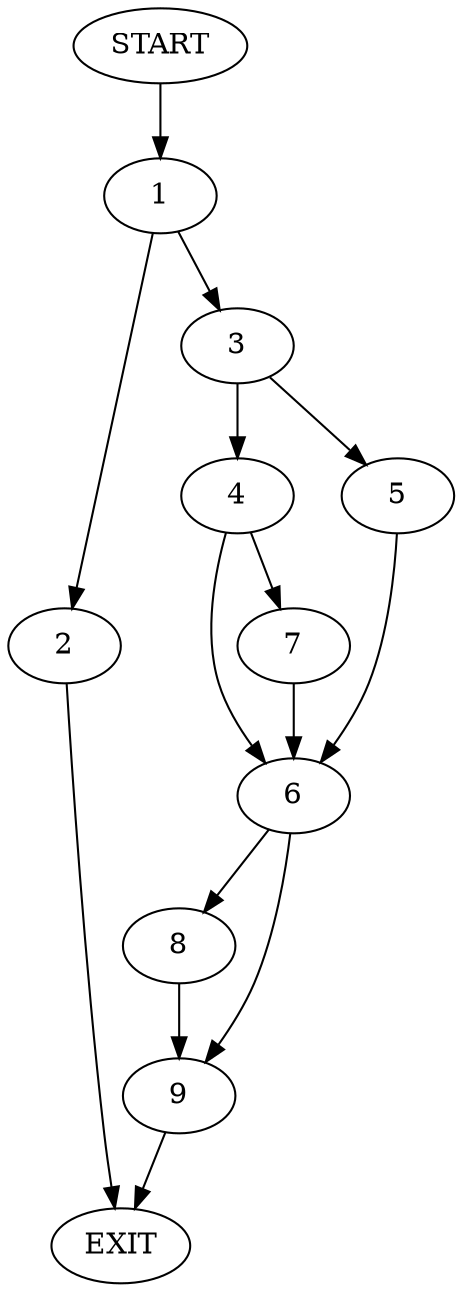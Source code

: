 digraph {
0 [label="START"]
10 [label="EXIT"]
0 -> 1
1 -> 2
1 -> 3
3 -> 4
3 -> 5
2 -> 10
4 -> 6
4 -> 7
5 -> 6
6 -> 8
6 -> 9
7 -> 6
8 -> 9
9 -> 10
}
